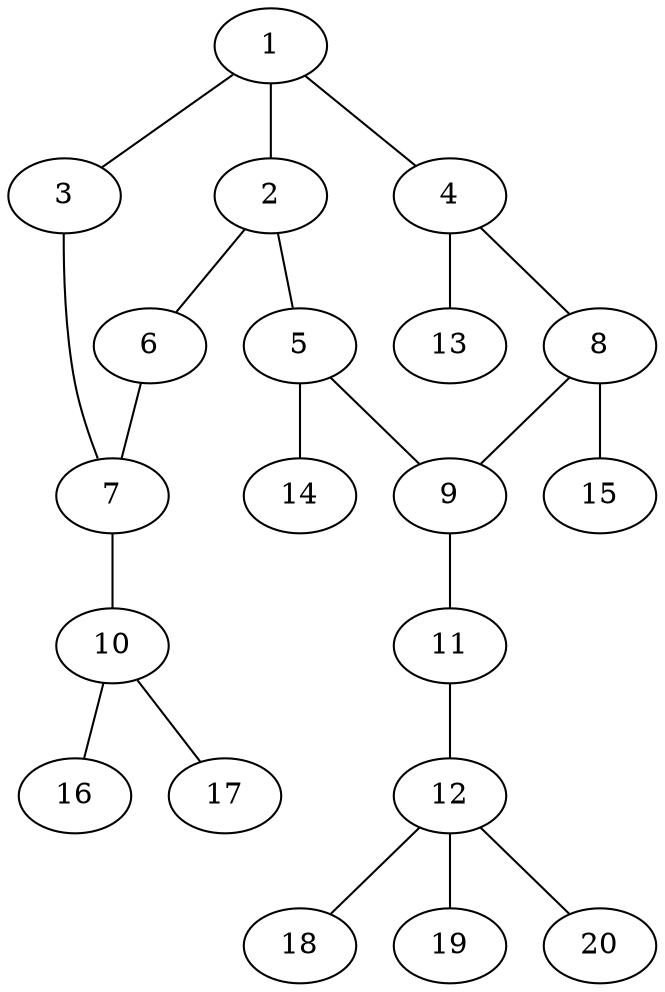 graph molecule_4055 {
	1	 [chem=C];
	2	 [chem=C];
	1 -- 2	 [valence=2];
	3	 [chem=N];
	1 -- 3	 [valence=1];
	4	 [chem=C];
	1 -- 4	 [valence=1];
	5	 [chem=C];
	2 -- 5	 [valence=1];
	6	 [chem=S];
	2 -- 6	 [valence=1];
	7	 [chem=C];
	3 -- 7	 [valence=2];
	8	 [chem=C];
	4 -- 8	 [valence=2];
	13	 [chem=H];
	4 -- 13	 [valence=1];
	9	 [chem=C];
	5 -- 9	 [valence=2];
	14	 [chem=H];
	5 -- 14	 [valence=1];
	6 -- 7	 [valence=1];
	10	 [chem=N];
	7 -- 10	 [valence=1];
	8 -- 9	 [valence=1];
	15	 [chem=H];
	8 -- 15	 [valence=1];
	11	 [chem=O];
	9 -- 11	 [valence=1];
	16	 [chem=H];
	10 -- 16	 [valence=1];
	17	 [chem=H];
	10 -- 17	 [valence=1];
	12	 [chem=C];
	11 -- 12	 [valence=1];
	18	 [chem=H];
	12 -- 18	 [valence=1];
	19	 [chem=H];
	12 -- 19	 [valence=1];
	20	 [chem=H];
	12 -- 20	 [valence=1];
}
